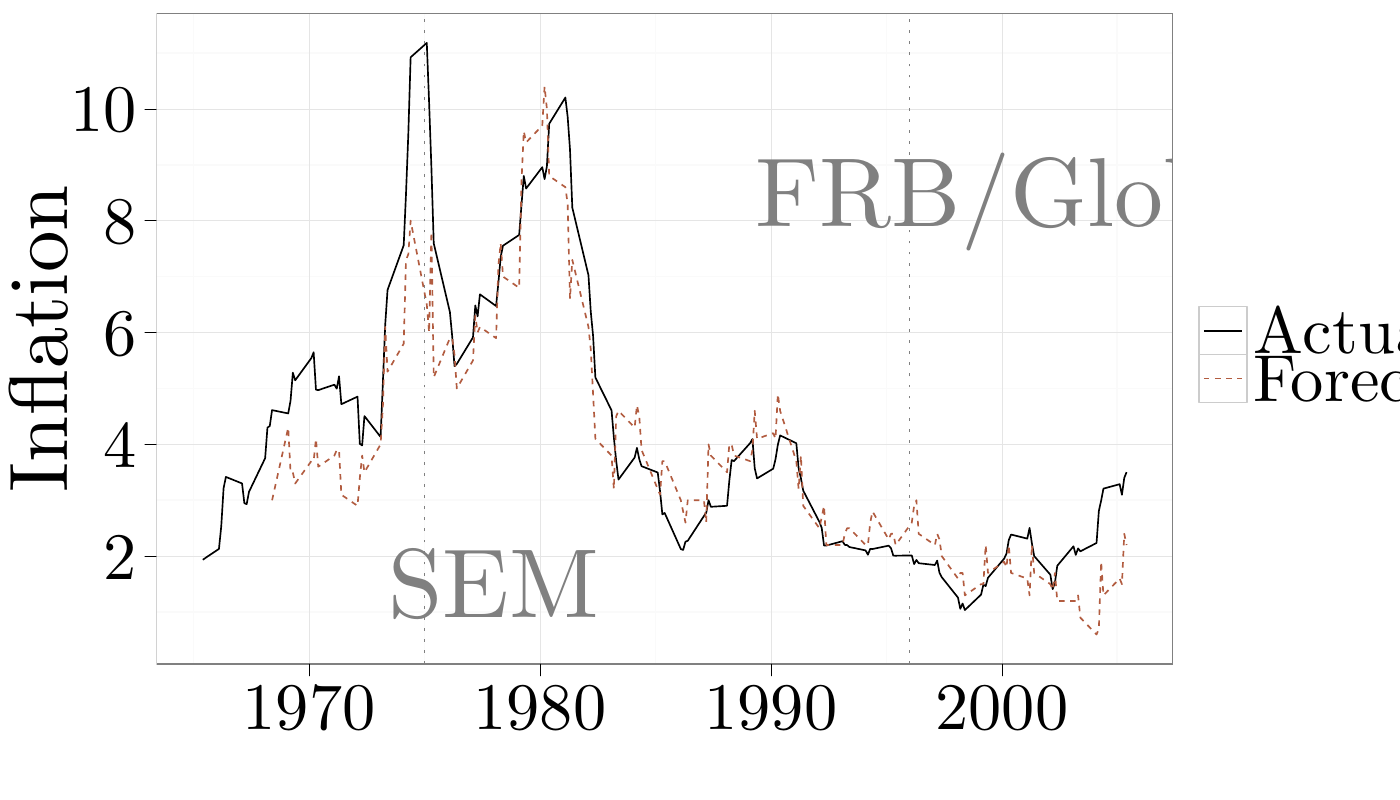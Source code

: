 % Created by tikzDevice version 0.6.2 on 2012-07-20 09:52:39
% !TEX encoding = UTF-8 Unicode


\documentclass[a4paper]{article}
\nonstopmode

\usepackage{tikz}

\usepackage[active,tightpage,psfixbb]{preview}

\PreviewEnvironment{pgfpicture}

\setlength\PreviewBorder{0pt}

\newcommand{\SweaveOpts}[1]{}  % do not interfere with LaTeX
\newcommand{\SweaveInput}[1]{} % because they are not real TeX commands
\newcommand{\Sexpr}[1]{}       % will only be parsed by R


\usepackage{fullpage}
\usepackage[authoryear]{natbib}
\usepackage{setspace}
    \doublespacing
\usepackage{hyperref}
\hypersetup{
    colorlinks,
    citecolor=black,
    filecolor=black,
    linkcolor=cyan,
    urlcolor=cyan
}
\usepackage{dcolumn}
\usepackage{booktabs}
\usepackage{url}
\usepackage{tikz}
\usepackage[utf8]{inputenc} 

%%%%%%% Title Page %%%%%%%%%%%%%%%%%%%%%%%%%%%%%%%%%%%%%%%%%%%%
\title{Does Partisanship Affect Fed Inflation Forecasts?}

\author{Christopher Gandrud and Cassandra Grafstr\"{o}m}


\begin{document}

\begin{tikzpicture}[x=1pt,y=1pt]
\definecolor[named]{drawColor}{rgb}{0.00,0.00,0.00}
\definecolor[named]{fillColor}{rgb}{1.00,1.00,1.00}
\fill[color=fillColor,fill opacity=0.00,] (0,0) rectangle (505.89,289.08);
\begin{scope}
\path[clip] (  0.00,  0.00) rectangle (505.89,289.08);
\definecolor[named]{fillColor}{rgb}{0.00,0.00,0.00}
\end{scope}
\begin{scope}
\path[clip] (  0.00,  0.00) rectangle (505.89,289.08);
\definecolor[named]{fillColor}{rgb}{0.00,0.00,0.00}
\end{scope}
\begin{scope}
\path[clip] (  0.00,  0.00) rectangle (505.89,289.08);
\definecolor[named]{fillColor}{rgb}{0.00,0.00,0.00}
\end{scope}
\begin{scope}
\path[clip] (  0.00,  0.00) rectangle (505.89,289.08);
\definecolor[named]{fillColor}{rgb}{0.00,0.00,0.00}
\end{scope}
\begin{scope}
\path[clip] (  0.00,  0.00) rectangle (505.89,289.08);
\definecolor[named]{fillColor}{rgb}{0.00,0.00,0.00}
\end{scope}
\begin{scope}
\path[clip] (  0.00,  0.00) rectangle (505.89,289.08);
\definecolor[named]{fillColor}{rgb}{0.00,0.00,0.00}
\end{scope}
\begin{scope}
\path[clip] (  0.00,  0.00) rectangle (505.89,289.08);
\definecolor[named]{fillColor}{rgb}{0.00,0.00,0.00}
\end{scope}
\begin{scope}
\path[clip] (  0.00,  0.00) rectangle (505.89,289.08);
\definecolor[named]{fillColor}{rgb}{0.00,0.00,0.00}
\end{scope}
\begin{scope}
\path[clip] (  0.00,  0.00) rectangle (505.89,289.08);
\definecolor[named]{fillColor}{rgb}{0.00,0.00,0.00}
\end{scope}
\begin{scope}
\path[clip] (  0.00,  0.00) rectangle (505.89,289.08);
\definecolor[named]{fillColor}{rgb}{0.00,0.00,0.00}
\end{scope}
\begin{scope}
\path[clip] (  0.00,  0.00) rectangle (505.89,289.08);
\definecolor[named]{fillColor}{rgb}{0.00,0.00,0.00}
\end{scope}
\begin{scope}
\path[clip] ( 56.59, 49.12) rectangle (423.77,284.26);
\definecolor[named]{fillColor}{rgb}{0.00,0.00,0.00}
\end{scope}
\begin{scope}
\path[clip] (  0.00,  0.00) rectangle (505.89,289.08);
\definecolor[named]{fillColor}{rgb}{0.00,0.00,0.00}
\end{scope}
\begin{scope}
\path[clip] (  0.00,  0.00) rectangle (505.89,289.08);
\definecolor[named]{fillColor}{rgb}{0.00,0.00,0.00}
\end{scope}
\begin{scope}
\path[clip] (  0.00,  0.00) rectangle (505.89,289.08);
\definecolor[named]{fillColor}{rgb}{0.00,0.00,0.00}
\end{scope}
\begin{scope}
\path[clip] (  0.00,  0.00) rectangle (505.89,289.08);
\definecolor[named]{fillColor}{rgb}{0.00,0.00,0.00}
\end{scope}
\begin{scope}
\path[clip] (  0.00,  0.00) rectangle (505.89,289.08);
\definecolor[named]{fillColor}{rgb}{0.00,0.00,0.00}
\end{scope}
\begin{scope}
\path[clip] (  0.00,  0.00) rectangle (505.89,289.08);
\definecolor[named]{fillColor}{rgb}{0.00,0.00,0.00}
\end{scope}
\begin{scope}
\path[clip] (  0.00,  0.00) rectangle (505.89,289.08);
\definecolor[named]{fillColor}{rgb}{0.00,0.00,0.00}
\end{scope}
\begin{scope}
\path[clip] (  0.00,  0.00) rectangle (505.89,289.08);
\definecolor[named]{fillColor}{rgb}{0.00,0.00,0.00}
\end{scope}
\begin{scope}
\path[clip] (  0.00,  0.00) rectangle (505.89,289.08);
\definecolor[named]{fillColor}{rgb}{0.00,0.00,0.00}
\end{scope}
\begin{scope}
\path[clip] (  0.00,  0.00) rectangle (505.89,289.08);
\definecolor[named]{fillColor}{rgb}{0.00,0.00,0.00}
\end{scope}
\begin{scope}
\path[clip] (  0.00,  0.00) rectangle (505.89,289.08);
\definecolor[named]{fillColor}{rgb}{0.00,0.00,0.00}
\end{scope}
\begin{scope}
\path[clip] (  0.00,  0.00) rectangle (505.89,289.08);
\definecolor[named]{fillColor}{rgb}{0.00,0.00,0.00}

\draw[fill opacity=0.00,draw opacity=0.00,] (  0.00,  0.00) rectangle (505.89,289.08);
\end{scope}
\begin{scope}
\path[clip] (  0.00,  0.00) rectangle (505.89,289.08);
\definecolor[named]{fillColor}{rgb}{0.00,0.00,0.00}
\end{scope}
\begin{scope}
\path[clip] (  0.00,  0.00) rectangle (505.89,289.08);
\definecolor[named]{fillColor}{rgb}{0.00,0.00,0.00}
\definecolor[named]{drawColor}{rgb}{0.00,0.00,0.00}

\node[color=drawColor,anchor=base east,inner sep=0pt, outer sep=0pt, scale=  2.40] at ( 49.47, 79.83) {2};

\node[color=drawColor,anchor=base east,inner sep=0pt, outer sep=0pt, scale=  2.40] at ( 49.47,120.24) {4};

\node[color=drawColor,anchor=base east,inner sep=0pt, outer sep=0pt, scale=  2.40] at ( 49.47,160.65) {6};

\node[color=drawColor,anchor=base east,inner sep=0pt, outer sep=0pt, scale=  2.40] at ( 49.47,201.06) {8};

\node[color=drawColor,anchor=base east,inner sep=0pt, outer sep=0pt, scale=  2.40] at ( 49.47,241.47) {10};
\end{scope}
\begin{scope}
\path[clip] (  0.00,  0.00) rectangle (505.89,289.08);
\definecolor[named]{fillColor}{rgb}{0.00,0.00,0.00}
\definecolor[named]{drawColor}{rgb}{0.00,0.00,0.00}

\draw[color=drawColor,line width= 0.2pt,line cap=round,line join=round,fill opacity=0.00,] ( 52.32, 88.10) -- ( 56.59, 88.10);

\draw[color=drawColor,line width= 0.2pt,line cap=round,line join=round,fill opacity=0.00,] ( 52.32,128.51) -- ( 56.59,128.51);

\draw[color=drawColor,line width= 0.2pt,line cap=round,line join=round,fill opacity=0.00,] ( 52.32,168.92) -- ( 56.59,168.92);

\draw[color=drawColor,line width= 0.2pt,line cap=round,line join=round,fill opacity=0.00,] ( 52.32,209.33) -- ( 56.59,209.33);

\draw[color=drawColor,line width= 0.2pt,line cap=round,line join=round,fill opacity=0.00,] ( 52.32,249.74) -- ( 56.59,249.74);
\end{scope}
\begin{scope}
\path[clip] (  0.00,  0.00) rectangle (505.89,289.08);
\definecolor[named]{fillColor}{rgb}{0.00,0.00,0.00}
\end{scope}
\begin{scope}
\path[clip] (  0.00,  0.00) rectangle (505.89,289.08);
\definecolor[named]{fillColor}{rgb}{0.00,0.00,0.00}
\end{scope}
\begin{scope}
\path[clip] (  0.00,  0.00) rectangle (505.89,289.08);
\definecolor[named]{fillColor}{rgb}{0.00,0.00,0.00}
\end{scope}
\begin{scope}
\path[clip] (  0.00,  0.00) rectangle (505.89,289.08);
\definecolor[named]{fillColor}{rgb}{0.00,0.00,0.00}
\end{scope}
\begin{scope}
\path[clip] (  0.00,  0.00) rectangle (505.89,289.08);
\definecolor[named]{fillColor}{rgb}{0.00,0.00,0.00}
\end{scope}
\begin{scope}
\path[clip] ( 56.59, 49.12) rectangle (423.77,284.26);
\definecolor[named]{fillColor}{rgb}{0.00,0.00,0.00}
\definecolor[named]{fillColor}{rgb}{1.00,1.00,1.00}

\draw[fill=fillColor,draw opacity=0.00,] ( 56.59, 49.12) rectangle (423.77,284.26);
\definecolor[named]{drawColor}{rgb}{0.98,0.98,0.98}

\draw[color=drawColor,line width= 0.6pt,line cap=round,line join=round,fill opacity=0.00,] ( 56.59, 67.89) --
	(423.77, 67.89);

\draw[color=drawColor,line width= 0.6pt,line cap=round,line join=round,fill opacity=0.00,] ( 56.59,108.30) --
	(423.77,108.30);

\draw[color=drawColor,line width= 0.6pt,line cap=round,line join=round,fill opacity=0.00,] ( 56.59,148.71) --
	(423.77,148.71);

\draw[color=drawColor,line width= 0.6pt,line cap=round,line join=round,fill opacity=0.00,] ( 56.59,189.12) --
	(423.77,189.12);

\draw[color=drawColor,line width= 0.6pt,line cap=round,line join=round,fill opacity=0.00,] ( 56.59,229.53) --
	(423.77,229.53);

\draw[color=drawColor,line width= 0.6pt,line cap=round,line join=round,fill opacity=0.00,] ( 56.59,269.94) --
	(423.77,269.94);

\draw[color=drawColor,line width= 0.6pt,line cap=round,line join=round,fill opacity=0.00,] ( 69.94, 49.12) --
	( 69.94,284.26);

\draw[color=drawColor,line width= 0.6pt,line cap=round,line join=round,fill opacity=0.00,] (153.39, 49.12) --
	(153.39,284.26);

\draw[color=drawColor,line width= 0.6pt,line cap=round,line join=round,fill opacity=0.00,] (236.84, 49.12) --
	(236.84,284.26);

\draw[color=drawColor,line width= 0.6pt,line cap=round,line join=round,fill opacity=0.00,] (320.29, 49.12) --
	(320.29,284.26);

\draw[color=drawColor,line width= 0.6pt,line cap=round,line join=round,fill opacity=0.00,] (403.74, 49.12) --
	(403.74,284.26);
\definecolor[named]{drawColor}{rgb}{0.90,0.90,0.90}

\draw[color=drawColor,line width= 0.2pt,line cap=round,line join=round,fill opacity=0.00,] ( 56.59, 88.10) --
	(423.77, 88.10);

\draw[color=drawColor,line width= 0.2pt,line cap=round,line join=round,fill opacity=0.00,] ( 56.59,128.51) --
	(423.77,128.51);

\draw[color=drawColor,line width= 0.2pt,line cap=round,line join=round,fill opacity=0.00,] ( 56.59,168.92) --
	(423.77,168.92);

\draw[color=drawColor,line width= 0.2pt,line cap=round,line join=round,fill opacity=0.00,] ( 56.59,209.33) --
	(423.77,209.33);

\draw[color=drawColor,line width= 0.2pt,line cap=round,line join=round,fill opacity=0.00,] ( 56.59,249.74) --
	(423.77,249.74);

\draw[color=drawColor,line width= 0.2pt,line cap=round,line join=round,fill opacity=0.00,] (111.66, 49.12) --
	(111.66,284.26);

\draw[color=drawColor,line width= 0.2pt,line cap=round,line join=round,fill opacity=0.00,] (195.12, 49.12) --
	(195.12,284.26);

\draw[color=drawColor,line width= 0.2pt,line cap=round,line join=round,fill opacity=0.00,] (278.57, 49.12) --
	(278.57,284.26);

\draw[color=drawColor,line width= 0.2pt,line cap=round,line join=round,fill opacity=0.00,] (362.02, 49.12) --
	(362.02,284.26);
\definecolor[named]{drawColor}{rgb}{0.00,0.00,0.00}

\draw[color=drawColor,line width= 0.6pt,line join=round,fill opacity=0.00,] ( 73.28, 86.82) --
	( 79.12, 90.74) --
	( 79.95, 98.93) --
	( 80.79,112.63) --
	( 81.62,116.74) --
	( 87.46,114.39) --
	( 88.30,107.26) --
	( 89.13,106.91) --
	( 89.97,111.34) --
	( 95.81,123.51) --
	( 96.64,134.55) --
	( 97.48,135.13) --
	( 98.31,140.88) --
	(104.15,139.68) --
	(104.99,144.30) --
	(105.82,154.42) --
	(106.66,151.65) --
	(112.50,159.68) --
	(113.33,161.78) --
	(114.17,148.27) --
	(115.00,148.10) --
	(120.84,150.08) --
	(121.68,148.63) --
	(122.51,153.10) --
	(123.35,143.02) --
	(129.19,145.75) --
	(130.02,128.71) --
	(130.86,128.11) --
	(131.69,138.73) --
	(137.53,131.19) --
	(138.37,151.24) --
	(139.20,171.81) --
	(140.04,184.31) --
	(145.88,200.45) --
	(146.71,219.06) --
	(147.55,240.80) --
	(148.38,268.38) --
	(154.22,273.57) --
	(155.06,251.93) --
	(155.89,228.44) --
	(156.73,201.13) --
	(162.57,176.32) --
	(163.40,167.53) --
	(164.24,156.76) --
	(165.07,157.57) --
	(170.91,167.16) --
	(171.75,178.71) --
	(172.58,174.74) --
	(173.42,182.72) --
	(179.26,178.49) --
	(180.09,186.92) --
	(180.93,196.27) --
	(181.76,200.30) --
	(187.60,204.19) --
	(188.44,215.00) --
	(189.27,225.51) --
	(190.11,220.96) --
	(195.95,228.66) --
	(196.78,224.36) --
	(197.62,228.99) --
	(198.45,244.35) --
	(204.29,253.83) --
	(205.13,246.80) --
	(205.96,235.18) --
	(206.80,214.06) --
	(212.64,189.63) --
	(213.47,176.49) --
	(214.31,167.70) --
	(215.14,152.66) --
	(220.98,140.80) --
	(221.82,130.95) --
	(222.65,122.62) --
	(223.49,115.80) --
	(229.33,123.76) --
	(230.16,127.23) --
	(231.00,123.15) --
	(231.83,120.62) --
	(237.67,118.34) --
	(238.51,111.51) --
	(239.34,103.20) --
	(240.18,103.71) --
	(246.02, 90.67) --
	(246.85, 90.35) --
	(247.69, 93.35) --
	(248.52, 93.67) --
	(254.37,102.63) --
	(255.20,103.83) --
	(256.03,108.34) --
	(256.87,105.95) --
	(262.71,106.31) --
	(263.54,115.37) --
	(264.38,122.86) --
	(265.21,122.44) --
	(271.06,128.96) --
	(271.89,130.42) --
	(272.72,119.86) --
	(273.56,116.20) --
	(279.40,119.72) --
	(280.23,123.15) --
	(281.07,128.36) --
	(281.90,131.74) --
	(287.75,128.92) --
	(288.58,119.81) --
	(289.41,116.23) --
	(290.25,111.77) --
	(296.09,100.49) --
	(296.92, 98.33) --
	(297.76, 91.93) --
	(298.59, 91.94) --
	(304.44, 93.52) --
	(305.27, 92.18) --
	(306.10, 92.11) --
	(306.94, 91.41) --
	(312.78, 90.19) --
	(313.62, 88.64) --
	(314.45, 90.76) --
	(315.28, 90.69) --
	(321.13, 91.91) --
	(321.96, 90.99) --
	(322.79, 88.30) --
	(323.63, 88.28) --
	(329.47, 88.38) --
	(330.31, 85.24) --
	(331.14, 86.73) --
	(331.97, 85.57) --
	(337.82, 84.91) --
	(338.65, 86.50) --
	(339.48, 82.07) --
	(340.32, 80.49) --
	(346.16, 73.14) --
	(347.00, 69.08) --
	(347.83, 71.00) --
	(348.66, 68.63) --
	(354.51, 74.22) --
	(355.34, 77.78) --
	(356.17, 77.31) --
	(357.01, 80.31) --
	(362.85, 87.22) --
	(363.69, 89.01) --
	(364.52, 93.93) --
	(365.35, 95.92) --
	(371.20, 94.45) --
	(372.03, 98.32) --
	(372.87, 92.76) --
	(373.70, 88.13) --
	(379.54, 81.41) --
	(380.38, 76.19) --
	(381.21, 78.60) --
	(382.04, 84.65) --
	(387.89, 91.67) --
	(388.72, 88.58) --
	(389.56, 90.91) --
	(390.39, 89.86) --
	(396.23, 92.87) --
	(397.07,104.46) --
	(397.90,108.21) --
	(398.73,112.52) --
	(404.58,114.11) --
	(405.41,110.30) --
	(406.25,116.39) --
	(407.08,118.47);
\definecolor[named]{drawColor}{rgb}{0.70,0.36,0.25}

\draw[color=drawColor,line width= 0.6pt,dash pattern=on 2pt off 2pt ,line join=round,fill opacity=0.00,] ( 98.31,108.30) --
	(104.15,134.57) --
	(104.99,118.41) --
	(105.82,118.41) --
	(106.66,114.36) --
	(112.50,122.45) --
	(113.33,122.45) --
	(114.17,130.53) --
	(115.00,120.43) --
	(120.84,124.47) --
	(121.68,126.49) --
	(122.51,126.49) --
	(123.35,110.32) --
	(129.19,106.28) --
	(130.02,116.38) --
	(130.86,124.47) --
	(131.69,118.41) --
	(137.53,128.51) --
	(138.37,142.65) --
	(139.20,170.94) --
	(140.04,154.77) --
	(145.88,164.88) --
	(146.71,195.18) --
	(147.55,197.20) --
	(148.38,209.33) --
	(154.22,179.02) --
	(155.06,168.92) --
	(155.89,205.29) --
	(156.73,152.75) --
	(162.57,166.90) --
	(163.40,166.90) --
	(164.24,160.84) --
	(165.07,148.71) --
	(170.91,158.82) --
	(171.75,174.98) --
	(172.58,168.92) --
	(173.42,170.94) --
	(179.26,166.90) --
	(180.09,193.16) --
	(180.93,201.25) --
	(181.76,189.12) --
	(187.60,185.08) --
	(188.44,223.47) --
	(189.27,241.66) --
	(190.11,237.62) --
	(195.95,243.68) --
	(196.78,257.82) --
	(197.62,249.74) --
	(198.45,225.49) --
	(204.29,221.45) --
	(205.13,215.39) --
	(205.96,181.04) --
	(206.80,195.18) --
	(212.64,170.94) --
	(213.47,162.86) --
	(214.31,146.69) --
	(215.14,130.53) --
	(220.98,124.47) --
	(221.82,112.34) --
	(222.65,138.61) --
	(223.49,140.63) --
	(229.33,134.57) --
	(230.16,142.65) --
	(231.00,138.61) --
	(231.83,126.49) --
	(237.67,112.34) --
	(238.51,110.32) --
	(239.34,122.45) --
	(240.18,122.45) --
	(246.02,108.30) --
	(246.85,104.26) --
	(247.69,100.22) --
	(248.52,108.30) --
	(254.37,108.30) --
	(255.20,100.22) --
	(256.03,128.51) --
	(256.87,124.47) --
	(262.71,118.41) --
	(263.54,128.51) --
	(264.38,128.51) --
	(265.21,124.47) --
	(271.06,122.45) --
	(271.89,126.49) --
	(272.72,140.63) --
	(273.56,130.53) --
	(279.40,132.55) --
	(280.23,130.53) --
	(281.07,146.69) --
	(281.90,140.63) --
	(287.75,122.45) --
	(288.58,112.34) --
	(289.41,124.47) --
	(290.25,106.28) --
	(296.09, 98.20) --
	(296.92,102.24) --
	(297.76,106.28) --
	(298.59, 92.14) --
	(304.44, 92.14) --
	(305.27, 96.18) --
	(306.10, 98.20) --
	(306.94, 98.20) --
	(312.78, 92.14) --
	(313.62, 92.14) --
	(314.45,100.22) --
	(315.28,104.26) --
	(321.13, 94.16) --
	(321.96, 96.18) --
	(322.79, 96.18) --
	(323.63, 92.14) --
	(329.47,100.22) --
	(330.31,106.28) --
	(331.14,108.30) --
	(331.97, 96.18) --
	(337.82, 92.14) --
	(338.65, 96.18) --
	(339.48, 94.16) --
	(340.32, 88.10) --
	(346.16, 80.02) --
	(347.00, 82.04) --
	(347.83, 82.04) --
	(348.66, 73.95) --
	(354.51, 77.99) --
	(355.34, 77.99) --
	(356.17, 92.14) --
	(357.01, 82.04) --
	(362.85, 86.08) --
	(363.69, 84.06) --
	(364.52, 92.14) --
	(365.35, 82.04) --
	(371.20, 80.02) --
	(372.03, 73.95) --
	(372.87, 92.14) --
	(373.70, 82.04) --
	(379.54, 77.99) --
	(380.38, 75.97) --
	(381.21, 82.04) --
	(382.04, 71.93) --
	(387.89, 71.93) --
	(388.72, 71.93) --
	(389.56, 73.95) --
	(390.39, 65.87) --
	(396.23, 59.81) --
	(397.07, 61.83) --
	(397.90, 86.08) --
	(398.73, 73.95) --
	(404.58, 80.02) --
	(405.41, 77.99) --
	(406.25, 96.18) --
	(407.08, 92.14);
\definecolor[named]{drawColor}{rgb}{0.50,0.50,0.50}

\draw[color=drawColor,line width= 0.6pt,dash pattern=on 1pt off 3pt ,line join=round,fill opacity=0.00,] (328.64, 49.12) -- (328.64,284.26);

\node[color=drawColor,anchor=base,inner sep=0pt, outer sep=0pt, scale=  3.54] at (370.36,207.23) {FRB/Global};

\draw[color=drawColor,line width= 0.6pt,dash pattern=on 1pt off 3pt ,line join=round,fill opacity=0.00,] (153.39, 49.12) -- (153.39,284.26);

\node[color=drawColor,anchor=base,inner sep=0pt, outer sep=0pt, scale=  3.54] at (178.42, 65.79) {SEM};

\draw[color=drawColor,line width= 0.6pt,line cap=round,line join=round,fill opacity=0.00,] ( 56.59, 49.12) rectangle (423.77,284.26);
\end{scope}
\begin{scope}
\path[clip] (  0.00,  0.00) rectangle (505.89,289.08);
\definecolor[named]{fillColor}{rgb}{0.00,0.00,0.00}
\end{scope}
\begin{scope}
\path[clip] (  0.00,  0.00) rectangle (505.89,289.08);
\definecolor[named]{fillColor}{rgb}{0.00,0.00,0.00}
\definecolor[named]{drawColor}{rgb}{0.00,0.00,0.00}

\node[color=drawColor,anchor=base,inner sep=0pt, outer sep=0pt, scale=  2.40] at (111.66, 25.48) {1970};

\node[color=drawColor,anchor=base,inner sep=0pt, outer sep=0pt, scale=  2.40] at (195.12, 25.48) {1980};

\node[color=drawColor,anchor=base,inner sep=0pt, outer sep=0pt, scale=  2.40] at (278.57, 25.48) {1990};

\node[color=drawColor,anchor=base,inner sep=0pt, outer sep=0pt, scale=  2.40] at (362.02, 25.48) {2000};
\end{scope}
\begin{scope}
\path[clip] (  0.00,  0.00) rectangle (505.89,289.08);
\definecolor[named]{fillColor}{rgb}{0.00,0.00,0.00}
\definecolor[named]{drawColor}{rgb}{0.00,0.00,0.00}

\draw[color=drawColor,line width= 0.2pt,line cap=round,line join=round,fill opacity=0.00,] (111.66, 44.85) -- (111.66, 49.12);

\draw[color=drawColor,line width= 0.2pt,line cap=round,line join=round,fill opacity=0.00,] (195.12, 44.85) -- (195.12, 49.12);

\draw[color=drawColor,line width= 0.2pt,line cap=round,line join=round,fill opacity=0.00,] (278.57, 44.85) -- (278.57, 49.12);

\draw[color=drawColor,line width= 0.2pt,line cap=round,line join=round,fill opacity=0.00,] (362.02, 44.85) -- (362.02, 49.12);
\end{scope}
\begin{scope}
\path[clip] (  0.00,  0.00) rectangle (505.89,289.08);
\definecolor[named]{fillColor}{rgb}{0.00,0.00,0.00}
\end{scope}
\begin{scope}
\path[clip] (  0.00,  0.00) rectangle (505.89,289.08);
\definecolor[named]{fillColor}{rgb}{0.00,0.00,0.00}
\end{scope}
\begin{scope}
\path[clip] (  0.00,  0.00) rectangle (505.89,289.08);
\definecolor[named]{fillColor}{rgb}{0.00,0.00,0.00}
\end{scope}
\begin{scope}
\path[clip] (  0.00,  0.00) rectangle (505.89,289.08);
\definecolor[named]{fillColor}{rgb}{0.00,0.00,0.00}
\end{scope}
\begin{scope}
\path[clip] (  0.00,  0.00) rectangle (505.89,289.08);
\definecolor[named]{fillColor}{rgb}{0.00,0.00,0.00}
\end{scope}
\begin{scope}
\path[clip] (  0.00,  0.00) rectangle (505.89,289.08);
\definecolor[named]{fillColor}{rgb}{0.00,0.00,0.00}
\definecolor[named]{drawColor}{rgb}{0.00,0.00,0.00}

\node[rotate= 90.00,color=drawColor,anchor=base,inner sep=0pt, outer sep=0pt, scale=  3.00] at ( 24.28,166.69) {Inflation};
\end{scope}
\begin{scope}
\path[clip] (  0.00,  0.00) rectangle (505.89,289.08);
\definecolor[named]{fillColor}{rgb}{0.00,0.00,0.00}
\end{scope}
\begin{scope}
\path[clip] (  0.00,  0.00) rectangle (505.89,289.08);
\definecolor[named]{fillColor}{rgb}{0.00,0.00,0.00}
\end{scope}
\begin{scope}
\path[clip] (  0.00,  0.00) rectangle (505.89,289.08);
\definecolor[named]{fillColor}{rgb}{0.00,0.00,0.00}
\end{scope}
\begin{scope}
\path[clip] (  0.00,  0.00) rectangle (505.89,289.08);
\definecolor[named]{fillColor}{rgb}{0.00,0.00,0.00}
\end{scope}
\begin{scope}
\path[clip] (  0.00,  0.00) rectangle (505.89,289.08);
\definecolor[named]{fillColor}{rgb}{0.00,0.00,0.00}
\end{scope}
\begin{scope}
\path[clip] (  0.00,  0.00) rectangle (505.89,289.08);
\definecolor[named]{fillColor}{rgb}{0.00,0.00,0.00}
\end{scope}
\begin{scope}
\path[clip] (  0.00,  0.00) rectangle (505.89,289.08);
\definecolor[named]{fillColor}{rgb}{0.00,0.00,0.00}
\end{scope}
\begin{scope}
\path[clip] (  0.00,  0.00) rectangle (505.89,289.08);
\definecolor[named]{fillColor}{rgb}{0.00,0.00,0.00}
\end{scope}
\begin{scope}
\path[clip] (  0.00,  0.00) rectangle (505.89,289.08);
\definecolor[named]{fillColor}{rgb}{0.00,0.00,0.00}
\end{scope}
\begin{scope}
\path[clip] (  0.00,  0.00) rectangle (505.89,289.08);
\definecolor[named]{fillColor}{rgb}{0.00,0.00,0.00}
\end{scope}
\begin{scope}
\path[clip] (  0.00,  0.00) rectangle (505.89,289.08);
\definecolor[named]{fillColor}{rgb}{0.00,0.00,0.00}

\draw[fill opacity=0.00,draw opacity=0.00,] (429.02,139.31) rectangle (495.82,194.08);
\end{scope}
\begin{scope}
\path[clip] (  0.00,  0.00) rectangle (505.89,289.08);
\definecolor[named]{fillColor}{rgb}{0.00,0.00,0.00}
\end{scope}
\begin{scope}
\path[clip] (  0.00,  0.00) rectangle (505.89,289.08);
\definecolor[named]{fillColor}{rgb}{0.00,0.00,0.00}
\definecolor[named]{drawColor}{rgb}{0.80,0.80,0.80}

\draw[color=drawColor,line width= 0.6pt,line cap=round,line join=round,fill opacity=0.00,] (433.29,160.92) rectangle (450.64,178.27);
\end{scope}
\begin{scope}
\path[clip] (  0.00,  0.00) rectangle (505.89,289.08);
\definecolor[named]{fillColor}{rgb}{0.00,0.00,0.00}
\definecolor[named]{drawColor}{rgb}{0.00,0.00,0.00}

\draw[color=drawColor,line width= 0.6pt,line join=round,fill opacity=0.00,] (435.03,169.59) -- (448.90,169.59);
\end{scope}
\begin{scope}
\path[clip] (  0.00,  0.00) rectangle (505.89,289.08);
\definecolor[named]{fillColor}{rgb}{0.00,0.00,0.00}
\definecolor[named]{drawColor}{rgb}{0.80,0.80,0.80}

\draw[color=drawColor,line width= 0.6pt,line cap=round,line join=round,fill opacity=0.00,] (433.29,143.58) rectangle (450.64,160.92);
\end{scope}
\begin{scope}
\path[clip] (  0.00,  0.00) rectangle (505.89,289.08);
\definecolor[named]{fillColor}{rgb}{0.00,0.00,0.00}
\definecolor[named]{drawColor}{rgb}{0.70,0.36,0.25}

\draw[color=drawColor,line width= 0.6pt,dash pattern=on 2pt off 2pt ,line join=round,fill opacity=0.00,] (435.03,152.25) -- (448.90,152.25);
\end{scope}
\begin{scope}
\path[clip] (  0.00,  0.00) rectangle (505.89,289.08);
\definecolor[named]{fillColor}{rgb}{0.00,0.00,0.00}
\definecolor[named]{drawColor}{rgb}{0.00,0.00,0.00}

\node[color=drawColor,anchor=base west,inner sep=0pt, outer sep=0pt, scale=  2.40] at (452.81,161.33) {Actual};
\end{scope}
\begin{scope}
\path[clip] (  0.00,  0.00) rectangle (505.89,289.08);
\definecolor[named]{fillColor}{rgb}{0.00,0.00,0.00}
\definecolor[named]{drawColor}{rgb}{0.00,0.00,0.00}

\node[color=drawColor,anchor=base west,inner sep=0pt, outer sep=0pt, scale=  2.40] at (452.81,143.98) {Forecast};
\end{scope}
\begin{scope}
\path[clip] (  0.00,  0.00) rectangle (505.89,289.08);
\definecolor[named]{fillColor}{rgb}{0.00,0.00,0.00}
\end{scope}
\begin{scope}
\path[clip] (  0.00,  0.00) rectangle (505.89,289.08);
\definecolor[named]{fillColor}{rgb}{0.00,0.00,0.00}
\end{scope}
\begin{scope}
\path[clip] (  0.00,  0.00) rectangle (505.89,289.08);
\definecolor[named]{fillColor}{rgb}{0.00,0.00,0.00}
\end{scope}
\begin{scope}
\path[clip] (  0.00,  0.00) rectangle (505.89,289.08);
\definecolor[named]{fillColor}{rgb}{0.00,0.00,0.00}
\end{scope}
\begin{scope}
\path[clip] (  0.00,  0.00) rectangle (505.89,289.08);
\definecolor[named]{fillColor}{rgb}{0.00,0.00,0.00}
\end{scope}
\end{tikzpicture}

\end{document}
